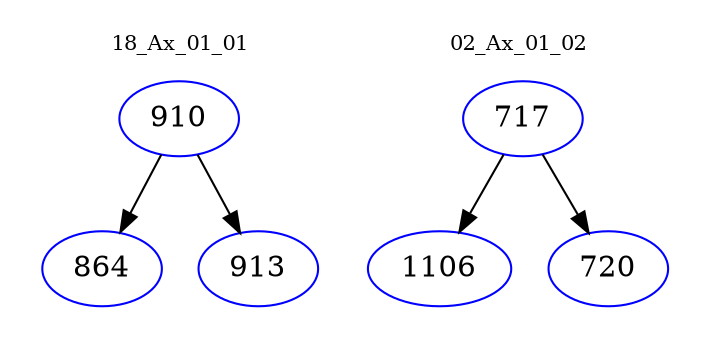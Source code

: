 digraph{
subgraph cluster_0 {
color = white
label = "18_Ax_01_01";
fontsize=10;
T0_910 [label="910", color="blue"]
T0_910 -> T0_864 [color="black"]
T0_864 [label="864", color="blue"]
T0_910 -> T0_913 [color="black"]
T0_913 [label="913", color="blue"]
}
subgraph cluster_1 {
color = white
label = "02_Ax_01_02";
fontsize=10;
T1_717 [label="717", color="blue"]
T1_717 -> T1_1106 [color="black"]
T1_1106 [label="1106", color="blue"]
T1_717 -> T1_720 [color="black"]
T1_720 [label="720", color="blue"]
}
}
